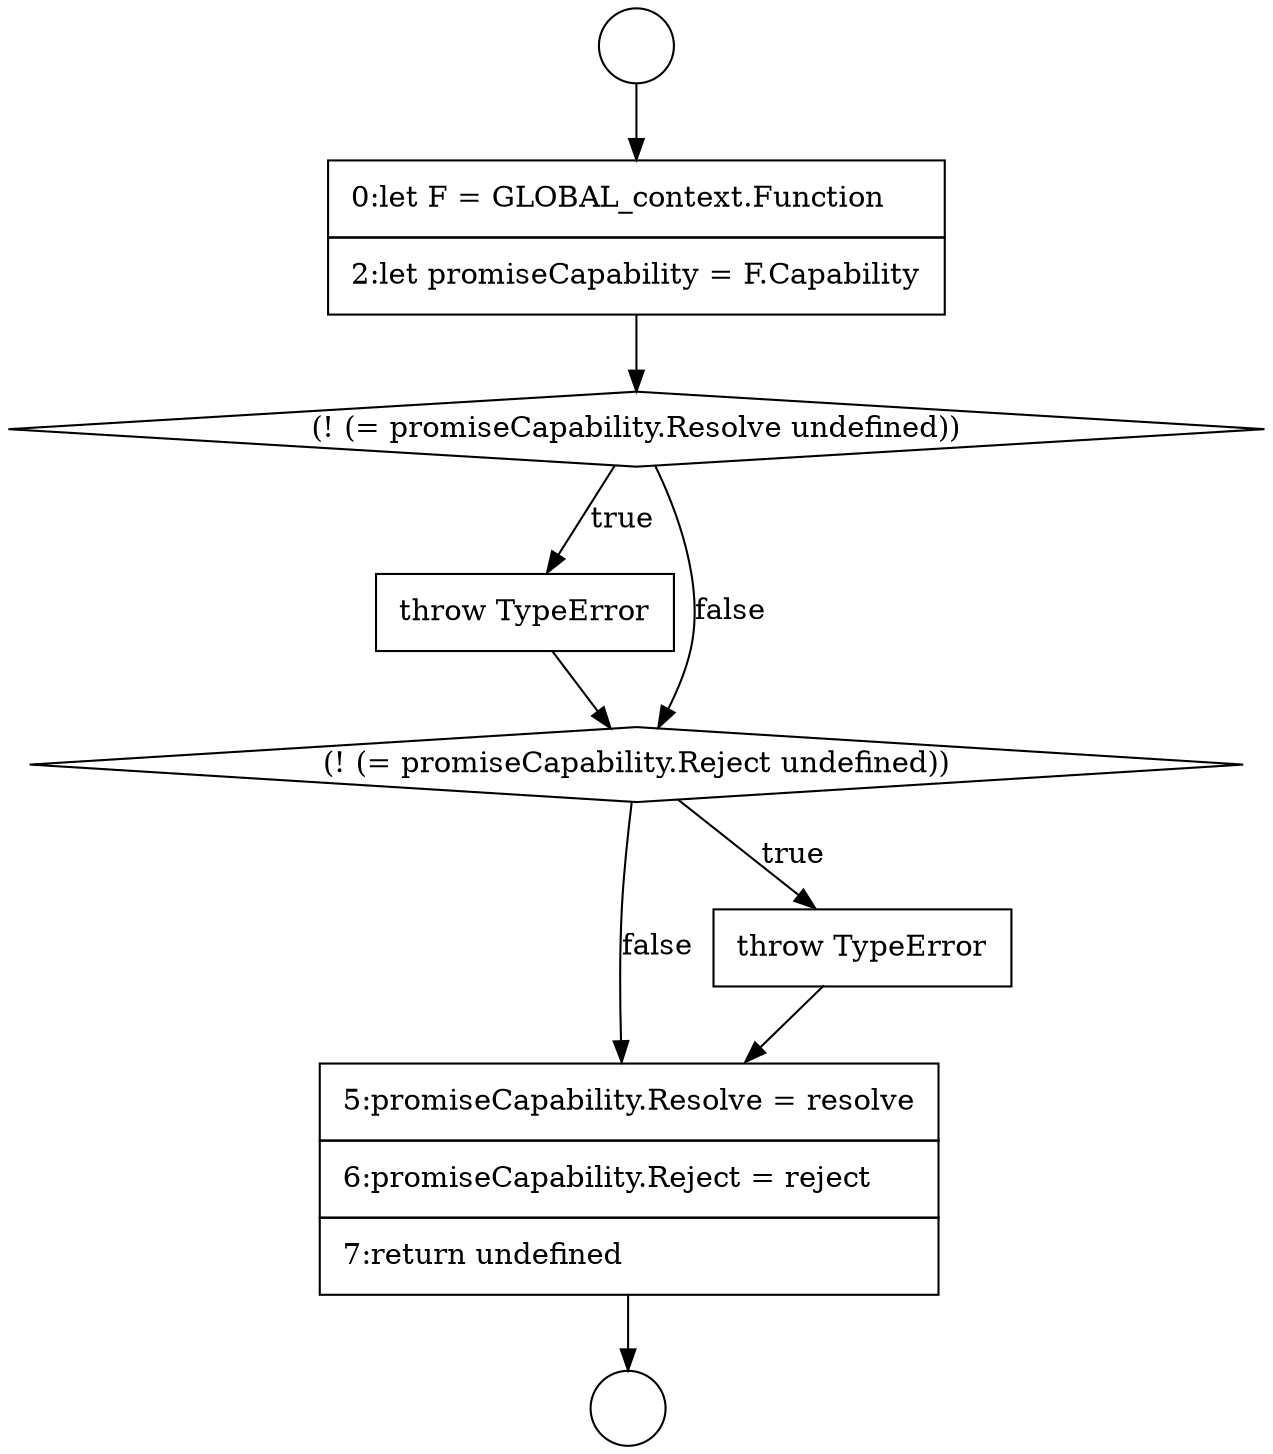 digraph {
  node18635 [shape=circle label=" " color="black" fillcolor="white" style=filled]
  node18636 [shape=circle label=" " color="black" fillcolor="white" style=filled]
  node18637 [shape=none, margin=0, label=<<font color="black">
    <table border="0" cellborder="1" cellspacing="0" cellpadding="10">
      <tr><td align="left">0:let F = GLOBAL_context.Function</td></tr>
      <tr><td align="left">2:let promiseCapability = F.Capability</td></tr>
    </table>
  </font>> color="black" fillcolor="white" style=filled]
  node18638 [shape=diamond, label=<<font color="black">(! (= promiseCapability.Resolve undefined))</font>> color="black" fillcolor="white" style=filled]
  node18642 [shape=none, margin=0, label=<<font color="black">
    <table border="0" cellborder="1" cellspacing="0" cellpadding="10">
      <tr><td align="left">5:promiseCapability.Resolve = resolve</td></tr>
      <tr><td align="left">6:promiseCapability.Reject = reject</td></tr>
      <tr><td align="left">7:return undefined</td></tr>
    </table>
  </font>> color="black" fillcolor="white" style=filled]
  node18639 [shape=none, margin=0, label=<<font color="black">
    <table border="0" cellborder="1" cellspacing="0" cellpadding="10">
      <tr><td align="left">throw TypeError</td></tr>
    </table>
  </font>> color="black" fillcolor="white" style=filled]
  node18640 [shape=diamond, label=<<font color="black">(! (= promiseCapability.Reject undefined))</font>> color="black" fillcolor="white" style=filled]
  node18641 [shape=none, margin=0, label=<<font color="black">
    <table border="0" cellborder="1" cellspacing="0" cellpadding="10">
      <tr><td align="left">throw TypeError</td></tr>
    </table>
  </font>> color="black" fillcolor="white" style=filled]
  node18635 -> node18637 [ color="black"]
  node18640 -> node18641 [label=<<font color="black">true</font>> color="black"]
  node18640 -> node18642 [label=<<font color="black">false</font>> color="black"]
  node18641 -> node18642 [ color="black"]
  node18638 -> node18639 [label=<<font color="black">true</font>> color="black"]
  node18638 -> node18640 [label=<<font color="black">false</font>> color="black"]
  node18639 -> node18640 [ color="black"]
  node18642 -> node18636 [ color="black"]
  node18637 -> node18638 [ color="black"]
}
